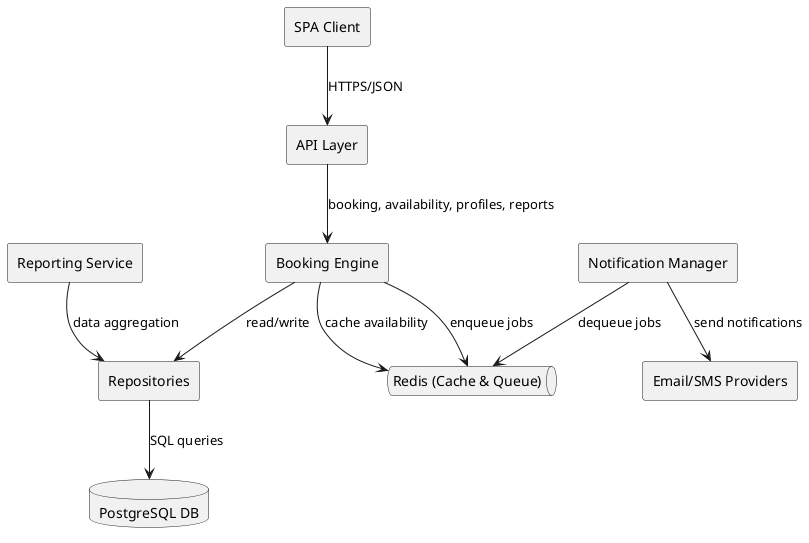 @startuml
skinparam componentStyle rectangle

component "SPA Client" as SPA
component "API Layer" as API
component "Booking Engine" as BE
component "Notification Manager" as NM
component "Reporting Service" as RS
component "Repositories" as DA

database "PostgreSQL DB" as DB
queue "Redis (Cache & Queue)" as REDIS
component "Email/SMS Providers" as EXT

SPA --> API : HTTPS/JSON
API --> BE : booking, availability, profiles, reports
BE --> DA : read/write
DA --> DB : SQL queries
BE --> REDIS : cache availability
BE --> REDIS : enqueue jobs
NM --> REDIS : dequeue jobs
NM --> EXT : send notifications
RS --> DA : data aggregation
@enduml